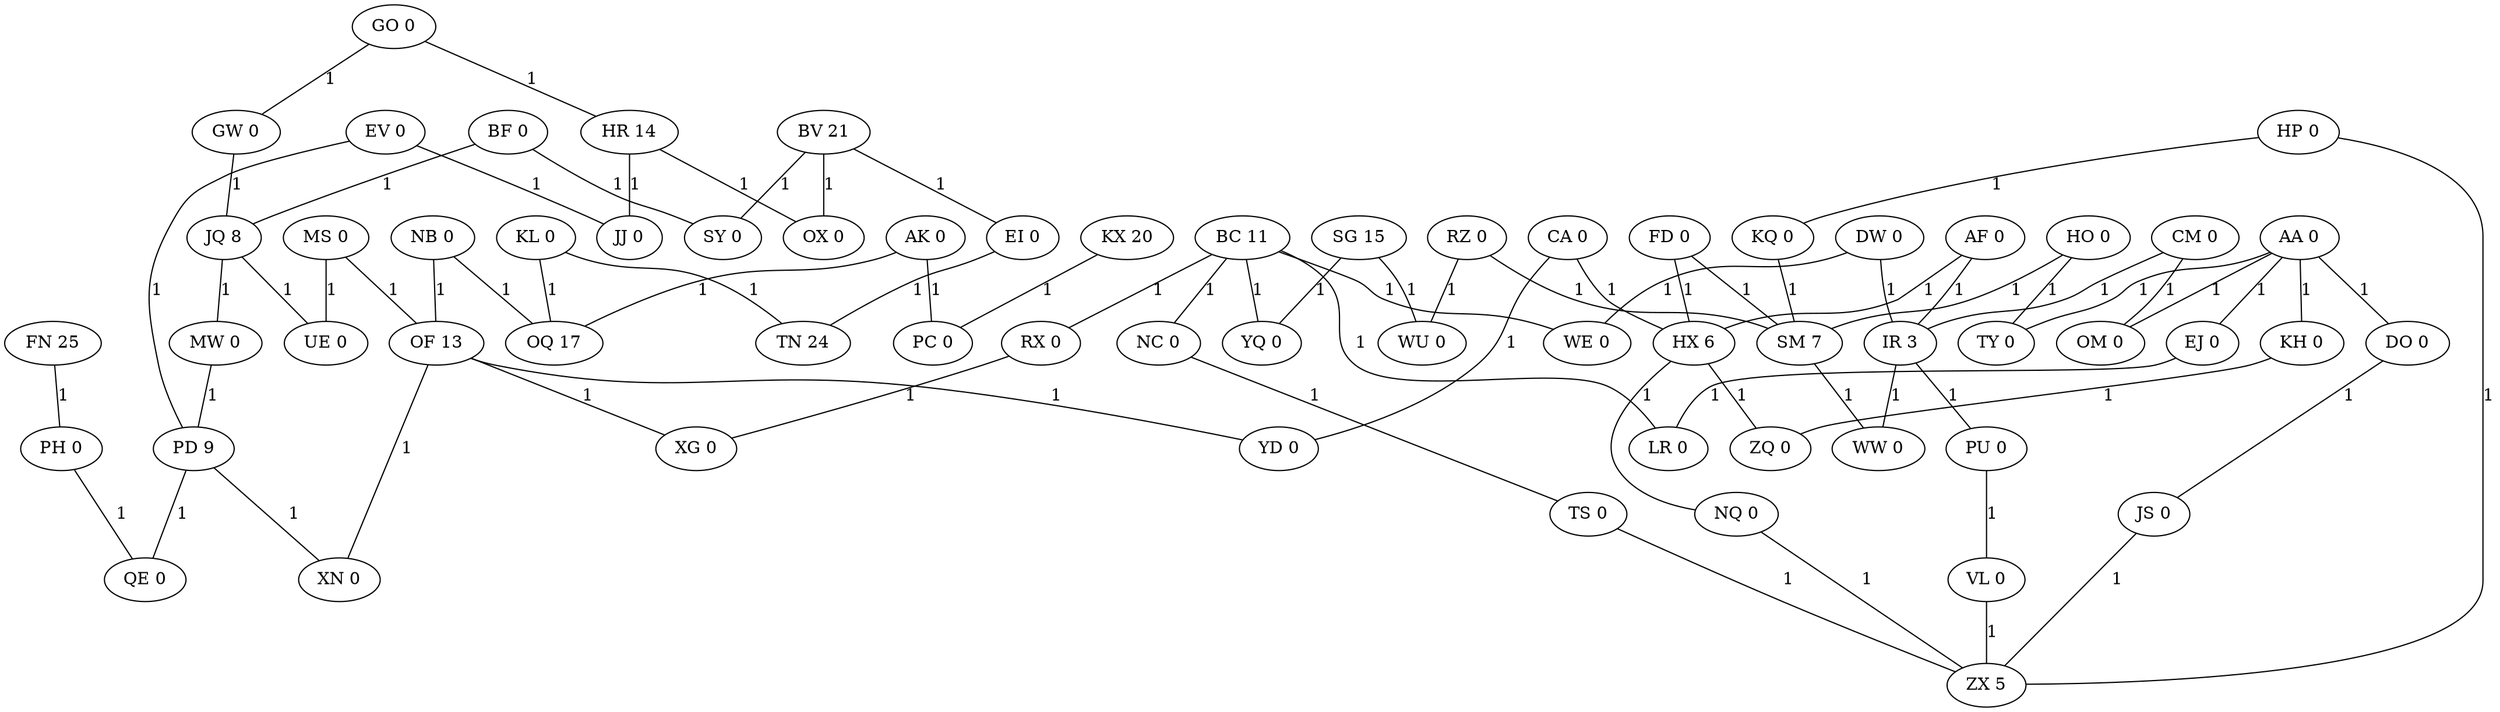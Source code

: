 graph g {
  OQ[label="OQ 17"];
  HP[label="HP 0"];
    HP -- ZX [label="1"];
    HP -- KQ [label="1"];
  GO[label="GO 0"];
    GO -- HR [label="1"];
    GO -- GW [label="1"];
  PD[label="PD 9"];
    PD -- XN [label="1"];
    PD -- QE [label="1"];
  NQ[label="NQ 0"];
    NQ -- ZX [label="1"];
  DW[label="DW 0"];
    DW -- IR [label="1"];
    DW -- WE [label="1"];
  TN[label="TN 24"];
  JJ[label="JJ 0"];
  KH[label="KH 0"];
    KH -- ZQ [label="1"];
  PH[label="PH 0"];
    PH -- QE [label="1"];
  FD[label="FD 0"];
    FD -- SM [label="1"];
    FD -- HX [label="1"];
  SM[label="SM 7"];
    SM -- WW [label="1"];
  PU[label="PU 0"];
    PU -- VL [label="1"];
  OM[label="OM 0"];
  KX[label="KX 20"];
    KX -- PC [label="1"];
  IR[label="IR 3"];
    IR -- PU [label="1"];
    IR -- WW [label="1"];
  XG[label="XG 0"];
  QE[label="QE 0"];
  GW[label="GW 0"];
    GW -- JQ [label="1"];
  HO[label="HO 0"];
    HO -- SM [label="1"];
    HO -- TY [label="1"];
  WU[label="WU 0"];
  MS[label="MS 0"];
    MS -- UE [label="1"];
    MS -- OF [label="1"];
  JS[label="JS 0"];
    JS -- ZX [label="1"];
  YQ[label="YQ 0"];
  EJ[label="EJ 0"];
    EJ -- LR [label="1"];
  EI[label="EI 0"];
    EI -- TN [label="1"];
  NC[label="NC 0"];
    NC -- TS [label="1"];
  AF[label="AF 0"];
    AF -- IR [label="1"];
    AF -- HX [label="1"];
  OX[label="OX 0"];
  BF[label="BF 0"];
    BF -- JQ [label="1"];
    BF -- SY [label="1"];
  CA[label="CA 0"];
    CA -- YD [label="1"];
    CA -- HX [label="1"];
  KQ[label="KQ 0"];
    KQ -- SM [label="1"];
  NB[label="NB 0"];
    NB -- OQ [label="1"];
    NB -- OF [label="1"];
  SY[label="SY 0"];
  AA[label="AA 0"];
    AA -- KH [label="1"];
    AA -- EJ [label="1"];
    AA -- OM [label="1"];
    AA -- TY [label="1"];
    AA -- DO [label="1"];
  BC[label="BC 11"];
    BC -- WE [label="1"];
    BC -- RX [label="1"];
    BC -- YQ [label="1"];
    BC -- LR [label="1"];
    BC -- NC [label="1"];
  HR[label="HR 14"];
    HR -- OX [label="1"];
    HR -- JJ [label="1"];
  WE[label="WE 0"];
  MW[label="MW 0"];
    MW -- PD [label="1"];
  DO[label="DO 0"];
    DO -- JS [label="1"];
  PC[label="PC 0"];
  YD[label="YD 0"];
  RX[label="RX 0"];
    RX -- XG [label="1"];
  CM[label="CM 0"];
    CM -- IR [label="1"];
    CM -- OM [label="1"];
  HX[label="HX 6"];
    HX -- ZQ [label="1"];
    HX -- NQ [label="1"];
  ZQ[label="ZQ 0"];
  BV[label="BV 21"];
    BV -- SY [label="1"];
    BV -- OX [label="1"];
    BV -- EI [label="1"];
  AK[label="AK 0"];
    AK -- PC [label="1"];
    AK -- OQ [label="1"];
  UE[label="UE 0"];
  LR[label="LR 0"];
  JQ[label="JQ 8"];
    JQ -- MW [label="1"];
    JQ -- UE [label="1"];
  VL[label="VL 0"];
    VL -- ZX [label="1"];
  EV[label="EV 0"];
    EV -- JJ [label="1"];
    EV -- PD [label="1"];
  TS[label="TS 0"];
    TS -- ZX [label="1"];
  RZ[label="RZ 0"];
    RZ -- SM [label="1"];
    RZ -- WU [label="1"];
  OF[label="OF 13"];
    OF -- XG [label="1"];
    OF -- YD [label="1"];
    OF -- XN [label="1"];
  WW[label="WW 0"];
  TY[label="TY 0"];
  XN[label="XN 0"];
  SG[label="SG 15"];
    SG -- WU [label="1"];
    SG -- YQ [label="1"];
  FN[label="FN 25"];
    FN -- PH [label="1"];
  KL[label="KL 0"];
    KL -- TN [label="1"];
    KL -- OQ [label="1"];
  ZX[label="ZX 5"];
}
